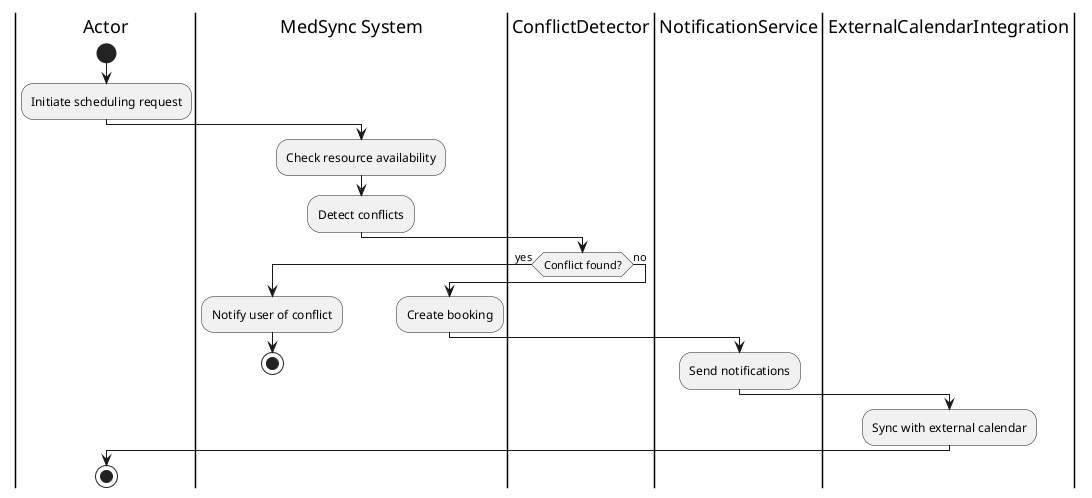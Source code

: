 @startuml Activity Diagram
|Actor|
start
:Initiate scheduling request;

|MedSync System|
:Check resource availability;
:Detect conflicts;

|ConflictDetector|
if (Conflict found?) then (yes)
  |MedSync System|
  :Notify user of conflict;
  stop
else (no)
  |MedSync System|
  :Create booking;
  |NotificationService|
  :Send notifications;
  |ExternalCalendarIntegration|
  :Sync with external calendar;
endif

|Actor|
stop
@enduml